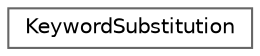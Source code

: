 digraph "Graphical Class Hierarchy"
{
 // INTERACTIVE_SVG=YES
 // LATEX_PDF_SIZE
  bgcolor="transparent";
  edge [fontname=Helvetica,fontsize=10,labelfontname=Helvetica,labelfontsize=10];
  node [fontname=Helvetica,fontsize=10,shape=box,height=0.2,width=0.4];
  rankdir="LR";
  Node0 [label="KeywordSubstitution",height=0.2,width=0.4,color="grey40", fillcolor="white", style="filled",URL="$d0/d3b/struct_keyword_substitution.html",tooltip=" "];
}
